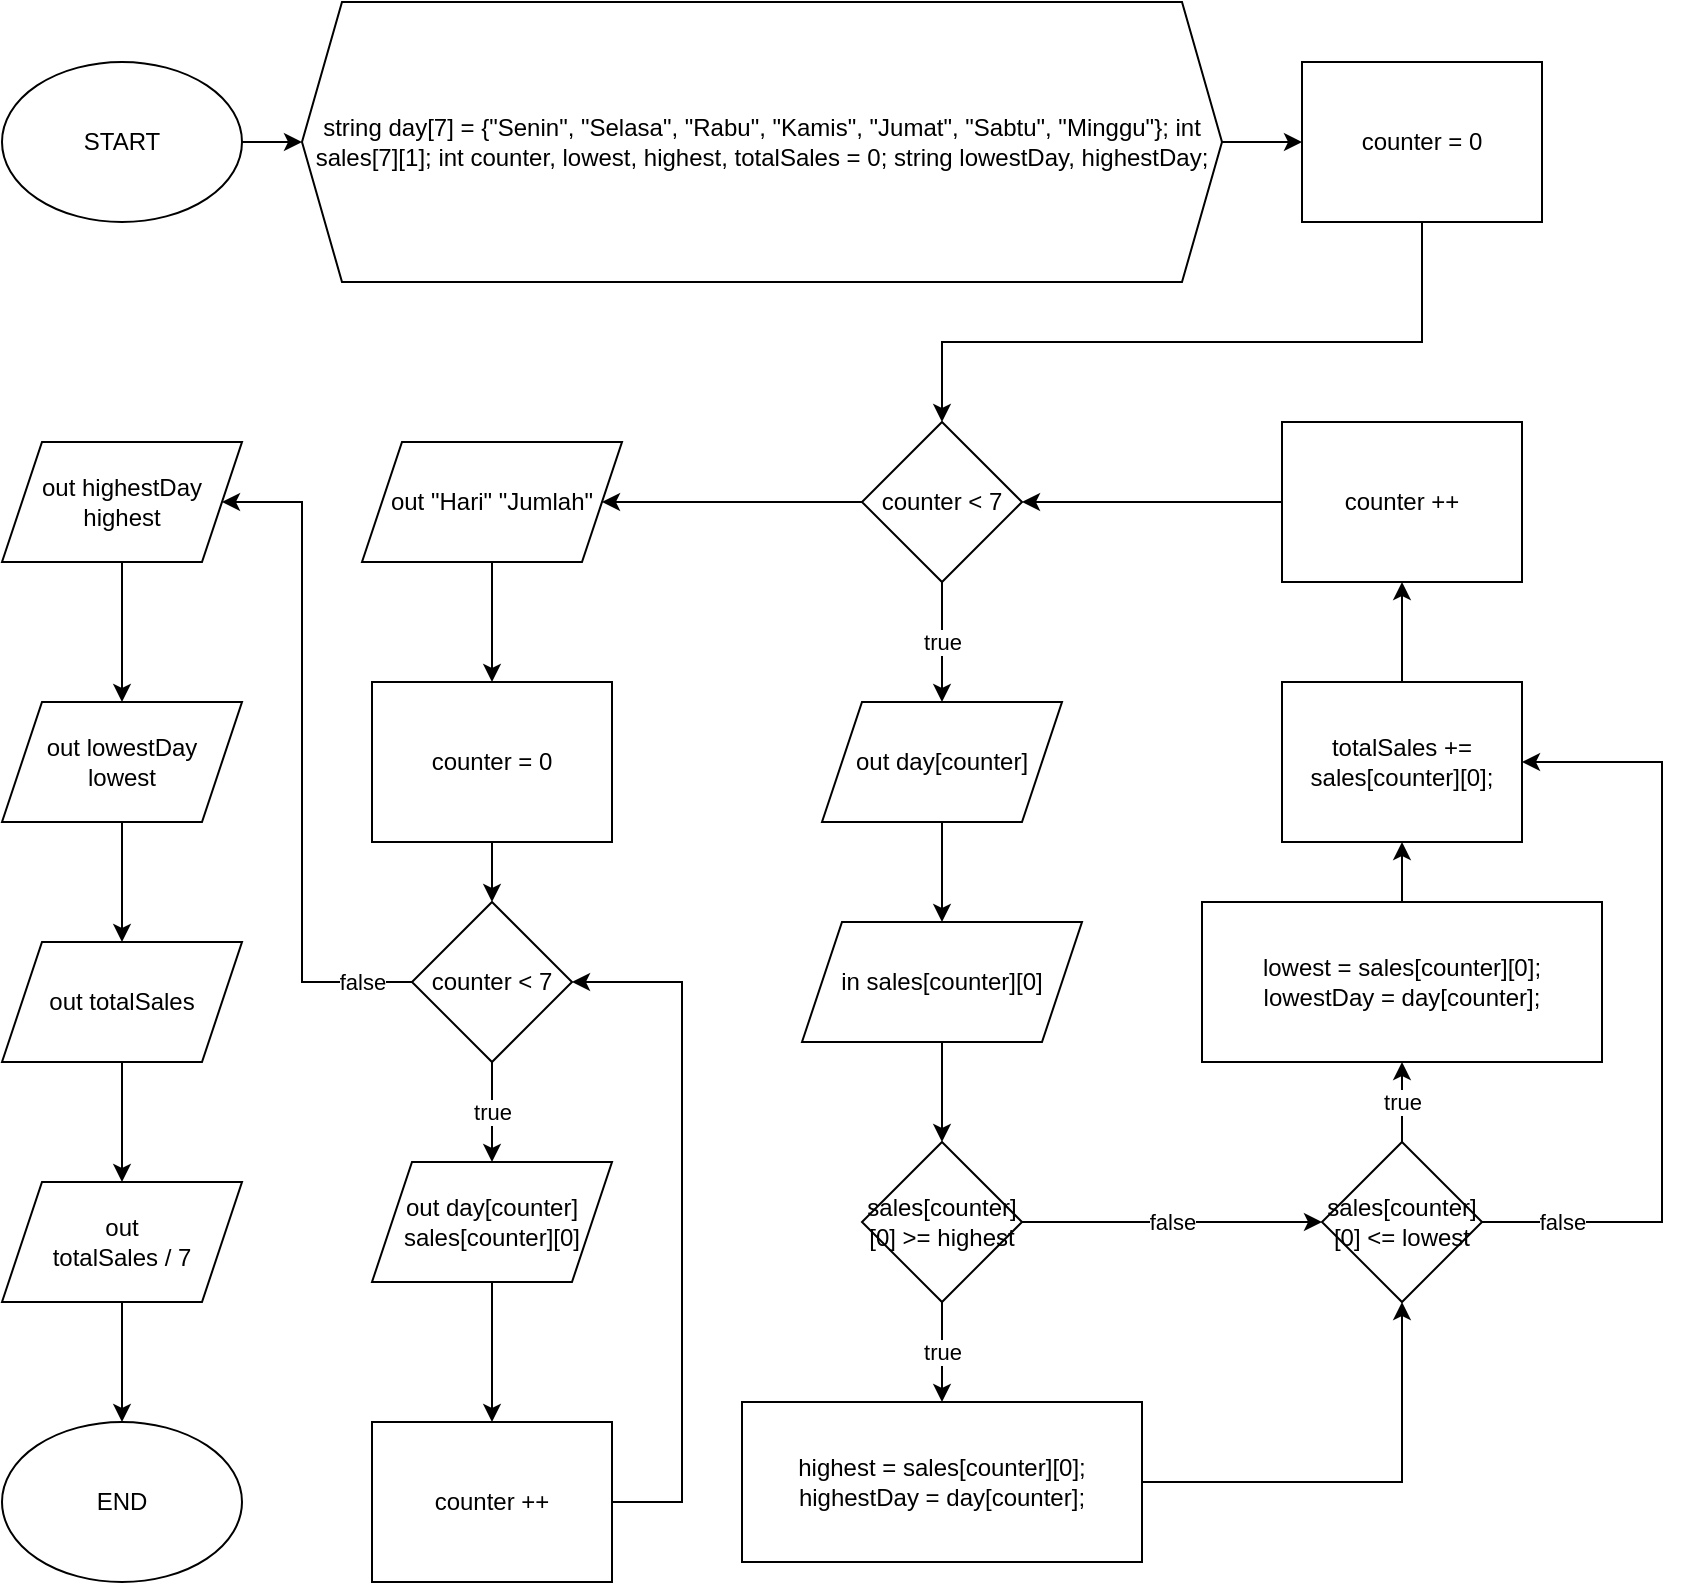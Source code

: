 <mxfile version="20.3.0" type="device"><diagram id="iNezJ-7HMPLc6YcGNZS3" name="Halaman-1"><mxGraphModel dx="1220" dy="724" grid="1" gridSize="10" guides="1" tooltips="1" connect="1" arrows="1" fold="1" page="1" pageScale="1" pageWidth="850" pageHeight="1100" math="0" shadow="0"><root><mxCell id="0"/><mxCell id="1" parent="0"/><mxCell id="Ce4WB70rnsKBEc2QqPZk-3" value="" style="edgeStyle=orthogonalEdgeStyle;rounded=0;orthogonalLoop=1;jettySize=auto;html=1;" parent="1" source="Ce4WB70rnsKBEc2QqPZk-1" target="Ce4WB70rnsKBEc2QqPZk-2" edge="1"><mxGeometry relative="1" as="geometry"/></mxCell><mxCell id="Ce4WB70rnsKBEc2QqPZk-1" value="START" style="ellipse;whiteSpace=wrap;html=1;" parent="1" vertex="1"><mxGeometry x="-90" y="410" width="120" height="80" as="geometry"/></mxCell><mxCell id="Ce4WB70rnsKBEc2QqPZk-54" value="" style="edgeStyle=orthogonalEdgeStyle;rounded=0;orthogonalLoop=1;jettySize=auto;html=1;" parent="1" source="Ce4WB70rnsKBEc2QqPZk-2" target="Ce4WB70rnsKBEc2QqPZk-8" edge="1"><mxGeometry relative="1" as="geometry"/></mxCell><mxCell id="Ce4WB70rnsKBEc2QqPZk-2" value="string day[7] = {&quot;Senin&quot;, &quot;Selasa&quot;, &quot;Rabu&quot;, &quot;Kamis&quot;, &quot;Jumat&quot;, &quot;Sabtu&quot;, &quot;Minggu&quot;}; int sales[7][1]; int counter, lowest, highest, totalSales = 0; string lowestDay, highestDay;" style="shape=hexagon;perimeter=hexagonPerimeter2;whiteSpace=wrap;html=1;fixedSize=1;" parent="1" vertex="1"><mxGeometry x="60" y="380" width="460" height="140" as="geometry"/></mxCell><mxCell id="Ce4WB70rnsKBEc2QqPZk-55" value="" style="edgeStyle=orthogonalEdgeStyle;rounded=0;orthogonalLoop=1;jettySize=auto;html=1;entryX=0.5;entryY=0;entryDx=0;entryDy=0;" parent="1" source="Ce4WB70rnsKBEc2QqPZk-8" target="Ce4WB70rnsKBEc2QqPZk-10" edge="1"><mxGeometry relative="1" as="geometry"><Array as="points"><mxPoint x="620" y="550"/><mxPoint x="380" y="550"/></Array></mxGeometry></mxCell><mxCell id="Ce4WB70rnsKBEc2QqPZk-8" value="counter = 0" style="shape=square;perimeter=hexagonPerimeter2;whiteSpace=wrap;html=1;fixedSize=1;" parent="1" vertex="1"><mxGeometry x="560" y="410" width="120" height="80" as="geometry"/></mxCell><mxCell id="Ce4WB70rnsKBEc2QqPZk-13" value="true" style="edgeStyle=orthogonalEdgeStyle;rounded=0;orthogonalLoop=1;jettySize=auto;html=1;" parent="1" source="Ce4WB70rnsKBEc2QqPZk-10" target="Ce4WB70rnsKBEc2QqPZk-12" edge="1"><mxGeometry relative="1" as="geometry"/></mxCell><mxCell id="Ce4WB70rnsKBEc2QqPZk-30" style="edgeStyle=orthogonalEdgeStyle;rounded=0;orthogonalLoop=1;jettySize=auto;html=1;exitX=0;exitY=0.5;exitDx=0;exitDy=0;entryX=1;entryY=0.5;entryDx=0;entryDy=0;" parent="1" source="Ce4WB70rnsKBEc2QqPZk-10" target="Ce4WB70rnsKBEc2QqPZk-29" edge="1"><mxGeometry relative="1" as="geometry"/></mxCell><mxCell id="Ce4WB70rnsKBEc2QqPZk-10" value="counter &amp;lt; 7" style="rhombus;whiteSpace=wrap;html=1;" parent="1" vertex="1"><mxGeometry x="340" y="590" width="80" height="80" as="geometry"/></mxCell><mxCell id="Ce4WB70rnsKBEc2QqPZk-15" value="" style="edgeStyle=orthogonalEdgeStyle;rounded=0;orthogonalLoop=1;jettySize=auto;html=1;" parent="1" source="Ce4WB70rnsKBEc2QqPZk-12" target="Ce4WB70rnsKBEc2QqPZk-14" edge="1"><mxGeometry relative="1" as="geometry"/></mxCell><mxCell id="Ce4WB70rnsKBEc2QqPZk-12" value="out&amp;nbsp;day[counter]" style="shape=parallelogram;perimeter=parallelogramPerimeter;whiteSpace=wrap;html=1;fixedSize=1;" parent="1" vertex="1"><mxGeometry x="320" y="730" width="120" height="60" as="geometry"/></mxCell><mxCell id="Ce4WB70rnsKBEc2QqPZk-17" value="" style="edgeStyle=orthogonalEdgeStyle;rounded=0;orthogonalLoop=1;jettySize=auto;html=1;" parent="1" source="Ce4WB70rnsKBEc2QqPZk-14" target="Ce4WB70rnsKBEc2QqPZk-16" edge="1"><mxGeometry relative="1" as="geometry"/></mxCell><mxCell id="Ce4WB70rnsKBEc2QqPZk-14" value="in&amp;nbsp;sales[counter][0]" style="shape=parallelogram;perimeter=parallelogramPerimeter;whiteSpace=wrap;html=1;fixedSize=1;" parent="1" vertex="1"><mxGeometry x="310" y="840" width="140" height="60" as="geometry"/></mxCell><mxCell id="Ce4WB70rnsKBEc2QqPZk-19" value="true" style="edgeStyle=orthogonalEdgeStyle;rounded=0;orthogonalLoop=1;jettySize=auto;html=1;" parent="1" source="Ce4WB70rnsKBEc2QqPZk-16" target="Ce4WB70rnsKBEc2QqPZk-18" edge="1"><mxGeometry relative="1" as="geometry"/></mxCell><mxCell id="Ce4WB70rnsKBEc2QqPZk-21" value="false" style="edgeStyle=orthogonalEdgeStyle;rounded=0;orthogonalLoop=1;jettySize=auto;html=1;exitX=1;exitY=0.5;exitDx=0;exitDy=0;entryX=0;entryY=0.5;entryDx=0;entryDy=0;" parent="1" source="Ce4WB70rnsKBEc2QqPZk-16" target="Ce4WB70rnsKBEc2QqPZk-20" edge="1"><mxGeometry relative="1" as="geometry"/></mxCell><mxCell id="Ce4WB70rnsKBEc2QqPZk-16" value="sales[counter][0] &amp;gt;= highest" style="rhombus;whiteSpace=wrap;html=1;" parent="1" vertex="1"><mxGeometry x="340" y="950" width="80" height="80" as="geometry"/></mxCell><mxCell id="Ce4WB70rnsKBEc2QqPZk-22" style="edgeStyle=orthogonalEdgeStyle;rounded=0;orthogonalLoop=1;jettySize=auto;html=1;entryX=0.5;entryY=1;entryDx=0;entryDy=0;" parent="1" source="Ce4WB70rnsKBEc2QqPZk-18" target="Ce4WB70rnsKBEc2QqPZk-20" edge="1"><mxGeometry relative="1" as="geometry"/></mxCell><mxCell id="Ce4WB70rnsKBEc2QqPZk-18" value="highest = sales[counter][0];&lt;br&gt;highestDay = day[counter];" style="shape=square;perimeter=hexagonPerimeter2;whiteSpace=wrap;html=1;fixedSize=1;" parent="1" vertex="1"><mxGeometry x="280" y="1080" width="200" height="80" as="geometry"/></mxCell><mxCell id="Ce4WB70rnsKBEc2QqPZk-24" value="true" style="edgeStyle=orthogonalEdgeStyle;rounded=0;orthogonalLoop=1;jettySize=auto;html=1;" parent="1" source="Ce4WB70rnsKBEc2QqPZk-20" target="Ce4WB70rnsKBEc2QqPZk-23" edge="1"><mxGeometry relative="1" as="geometry"/></mxCell><mxCell id="Ce4WB70rnsKBEc2QqPZk-26" value="false" style="edgeStyle=orthogonalEdgeStyle;rounded=0;orthogonalLoop=1;jettySize=auto;html=1;entryX=1;entryY=0.5;entryDx=0;entryDy=0;" parent="1" source="Ce4WB70rnsKBEc2QqPZk-20" target="Ce4WB70rnsKBEc2QqPZk-25" edge="1"><mxGeometry x="-0.795" relative="1" as="geometry"><Array as="points"><mxPoint x="740" y="990"/><mxPoint x="740" y="760"/></Array><mxPoint as="offset"/></mxGeometry></mxCell><mxCell id="Ce4WB70rnsKBEc2QqPZk-20" value="sales[counter][0] &amp;lt;= lowest" style="rhombus;whiteSpace=wrap;html=1;" parent="1" vertex="1"><mxGeometry x="570" y="950" width="80" height="80" as="geometry"/></mxCell><mxCell id="Ce4WB70rnsKBEc2QqPZk-27" value="" style="edgeStyle=orthogonalEdgeStyle;rounded=0;orthogonalLoop=1;jettySize=auto;html=1;" parent="1" source="Ce4WB70rnsKBEc2QqPZk-23" target="Ce4WB70rnsKBEc2QqPZk-25" edge="1"><mxGeometry relative="1" as="geometry"/></mxCell><mxCell id="Ce4WB70rnsKBEc2QqPZk-23" value="lowest = sales[counter][0];&lt;br&gt;lowestDay = day[counter];" style="shape=square;perimeter=hexagonPerimeter2;whiteSpace=wrap;html=1;fixedSize=1;" parent="1" vertex="1"><mxGeometry x="510" y="830" width="200" height="80" as="geometry"/></mxCell><mxCell id="Ce4WB70rnsKBEc2QqPZk-34" value="" style="edgeStyle=orthogonalEdgeStyle;rounded=0;orthogonalLoop=1;jettySize=auto;html=1;" parent="1" source="Ce4WB70rnsKBEc2QqPZk-25" target="Ce4WB70rnsKBEc2QqPZk-33" edge="1"><mxGeometry relative="1" as="geometry"/></mxCell><mxCell id="Ce4WB70rnsKBEc2QqPZk-25" value="totalSales += sales[counter][0];" style="shape=square;perimeter=hexagonPerimeter2;whiteSpace=wrap;html=1;fixedSize=1;" parent="1" vertex="1"><mxGeometry x="550" y="720" width="120" height="80" as="geometry"/></mxCell><mxCell id="Ce4WB70rnsKBEc2QqPZk-37" value="" style="edgeStyle=orthogonalEdgeStyle;rounded=0;orthogonalLoop=1;jettySize=auto;html=1;" parent="1" source="Ce4WB70rnsKBEc2QqPZk-29" target="Ce4WB70rnsKBEc2QqPZk-36" edge="1"><mxGeometry relative="1" as="geometry"/></mxCell><mxCell id="Ce4WB70rnsKBEc2QqPZk-29" value="out &quot;Hari&quot; &quot;Jumlah&quot;" style="shape=parallelogram;perimeter=parallelogramPerimeter;whiteSpace=wrap;html=1;fixedSize=1;" parent="1" vertex="1"><mxGeometry x="90" y="600" width="130" height="60" as="geometry"/></mxCell><mxCell id="Ce4WB70rnsKBEc2QqPZk-40" value="true" style="edgeStyle=orthogonalEdgeStyle;rounded=0;orthogonalLoop=1;jettySize=auto;html=1;" parent="1" source="Ce4WB70rnsKBEc2QqPZk-31" target="Ce4WB70rnsKBEc2QqPZk-39" edge="1"><mxGeometry relative="1" as="geometry"/></mxCell><mxCell id="Ce4WB70rnsKBEc2QqPZk-45" value="false" style="edgeStyle=orthogonalEdgeStyle;rounded=0;orthogonalLoop=1;jettySize=auto;html=1;" parent="1" source="Ce4WB70rnsKBEc2QqPZk-31" target="Ce4WB70rnsKBEc2QqPZk-44" edge="1"><mxGeometry x="-0.851" relative="1" as="geometry"><Array as="points"><mxPoint x="60" y="870"/><mxPoint x="60" y="630"/></Array><mxPoint as="offset"/></mxGeometry></mxCell><mxCell id="Ce4WB70rnsKBEc2QqPZk-31" value="counter &amp;lt; 7" style="rhombus;whiteSpace=wrap;html=1;" parent="1" vertex="1"><mxGeometry x="115" y="830" width="80" height="80" as="geometry"/></mxCell><mxCell id="Ce4WB70rnsKBEc2QqPZk-35" style="edgeStyle=orthogonalEdgeStyle;rounded=0;orthogonalLoop=1;jettySize=auto;html=1;exitX=0;exitY=0.5;exitDx=0;exitDy=0;entryX=1;entryY=0.5;entryDx=0;entryDy=0;" parent="1" source="Ce4WB70rnsKBEc2QqPZk-33" target="Ce4WB70rnsKBEc2QqPZk-10" edge="1"><mxGeometry relative="1" as="geometry"/></mxCell><mxCell id="Ce4WB70rnsKBEc2QqPZk-33" value="counter ++" style="shape=square;perimeter=hexagonPerimeter2;whiteSpace=wrap;html=1;fixedSize=1;" parent="1" vertex="1"><mxGeometry x="550" y="590" width="120" height="80" as="geometry"/></mxCell><mxCell id="Ce4WB70rnsKBEc2QqPZk-38" value="" style="edgeStyle=orthogonalEdgeStyle;rounded=0;orthogonalLoop=1;jettySize=auto;html=1;" parent="1" source="Ce4WB70rnsKBEc2QqPZk-36" target="Ce4WB70rnsKBEc2QqPZk-31" edge="1"><mxGeometry relative="1" as="geometry"/></mxCell><mxCell id="Ce4WB70rnsKBEc2QqPZk-36" value="counter = 0" style="shape=square;perimeter=hexagonPerimeter2;whiteSpace=wrap;html=1;fixedSize=1;" parent="1" vertex="1"><mxGeometry x="95" y="720" width="120" height="80" as="geometry"/></mxCell><mxCell id="Ce4WB70rnsKBEc2QqPZk-42" value="" style="edgeStyle=orthogonalEdgeStyle;rounded=0;orthogonalLoop=1;jettySize=auto;html=1;" parent="1" source="Ce4WB70rnsKBEc2QqPZk-39" target="Ce4WB70rnsKBEc2QqPZk-41" edge="1"><mxGeometry relative="1" as="geometry"/></mxCell><mxCell id="Ce4WB70rnsKBEc2QqPZk-39" value="out&amp;nbsp;day[counter]&lt;br&gt;sales[counter][0]" style="shape=parallelogram;perimeter=parallelogramPerimeter;whiteSpace=wrap;html=1;fixedSize=1;" parent="1" vertex="1"><mxGeometry x="95" y="960" width="120" height="60" as="geometry"/></mxCell><mxCell id="Ce4WB70rnsKBEc2QqPZk-43" style="edgeStyle=orthogonalEdgeStyle;rounded=0;orthogonalLoop=1;jettySize=auto;html=1;entryX=1;entryY=0.5;entryDx=0;entryDy=0;" parent="1" source="Ce4WB70rnsKBEc2QqPZk-41" target="Ce4WB70rnsKBEc2QqPZk-31" edge="1"><mxGeometry relative="1" as="geometry"><Array as="points"><mxPoint x="250" y="1130"/><mxPoint x="250" y="870"/></Array></mxGeometry></mxCell><mxCell id="Ce4WB70rnsKBEc2QqPZk-41" value="counter ++" style="shape=square;perimeter=hexagonPerimeter2;whiteSpace=wrap;html=1;fixedSize=1;" parent="1" vertex="1"><mxGeometry x="95" y="1090" width="120" height="80" as="geometry"/></mxCell><mxCell id="Ce4WB70rnsKBEc2QqPZk-48" value="" style="edgeStyle=orthogonalEdgeStyle;rounded=0;orthogonalLoop=1;jettySize=auto;html=1;" parent="1" source="Ce4WB70rnsKBEc2QqPZk-44" target="Ce4WB70rnsKBEc2QqPZk-46" edge="1"><mxGeometry relative="1" as="geometry"/></mxCell><mxCell id="Ce4WB70rnsKBEc2QqPZk-44" value="out highestDay&lt;br&gt;highest" style="shape=parallelogram;perimeter=parallelogramPerimeter;whiteSpace=wrap;html=1;fixedSize=1;" parent="1" vertex="1"><mxGeometry x="-90" y="600" width="120" height="60" as="geometry"/></mxCell><mxCell id="Ce4WB70rnsKBEc2QqPZk-49" value="" style="edgeStyle=orthogonalEdgeStyle;rounded=0;orthogonalLoop=1;jettySize=auto;html=1;" parent="1" source="Ce4WB70rnsKBEc2QqPZk-46" target="Ce4WB70rnsKBEc2QqPZk-47" edge="1"><mxGeometry relative="1" as="geometry"/></mxCell><mxCell id="Ce4WB70rnsKBEc2QqPZk-46" value="out lowestDay&lt;br&gt;lowest" style="shape=parallelogram;perimeter=parallelogramPerimeter;whiteSpace=wrap;html=1;fixedSize=1;" parent="1" vertex="1"><mxGeometry x="-90" y="730" width="120" height="60" as="geometry"/></mxCell><mxCell id="Ce4WB70rnsKBEc2QqPZk-51" value="" style="edgeStyle=orthogonalEdgeStyle;rounded=0;orthogonalLoop=1;jettySize=auto;html=1;" parent="1" source="Ce4WB70rnsKBEc2QqPZk-47" target="Ce4WB70rnsKBEc2QqPZk-50" edge="1"><mxGeometry relative="1" as="geometry"/></mxCell><mxCell id="Ce4WB70rnsKBEc2QqPZk-47" value="out totalSales" style="shape=parallelogram;perimeter=parallelogramPerimeter;whiteSpace=wrap;html=1;fixedSize=1;" parent="1" vertex="1"><mxGeometry x="-90" y="850" width="120" height="60" as="geometry"/></mxCell><mxCell id="Ce4WB70rnsKBEc2QqPZk-53" value="" style="edgeStyle=orthogonalEdgeStyle;rounded=0;orthogonalLoop=1;jettySize=auto;html=1;" parent="1" source="Ce4WB70rnsKBEc2QqPZk-50" target="Ce4WB70rnsKBEc2QqPZk-52" edge="1"><mxGeometry relative="1" as="geometry"/></mxCell><mxCell id="Ce4WB70rnsKBEc2QqPZk-50" value="out&lt;br&gt;totalSales / 7" style="shape=parallelogram;perimeter=parallelogramPerimeter;whiteSpace=wrap;html=1;fixedSize=1;" parent="1" vertex="1"><mxGeometry x="-90" y="970" width="120" height="60" as="geometry"/></mxCell><mxCell id="Ce4WB70rnsKBEc2QqPZk-52" value="END" style="ellipse;whiteSpace=wrap;html=1;" parent="1" vertex="1"><mxGeometry x="-90" y="1090" width="120" height="80" as="geometry"/></mxCell></root></mxGraphModel></diagram></mxfile>